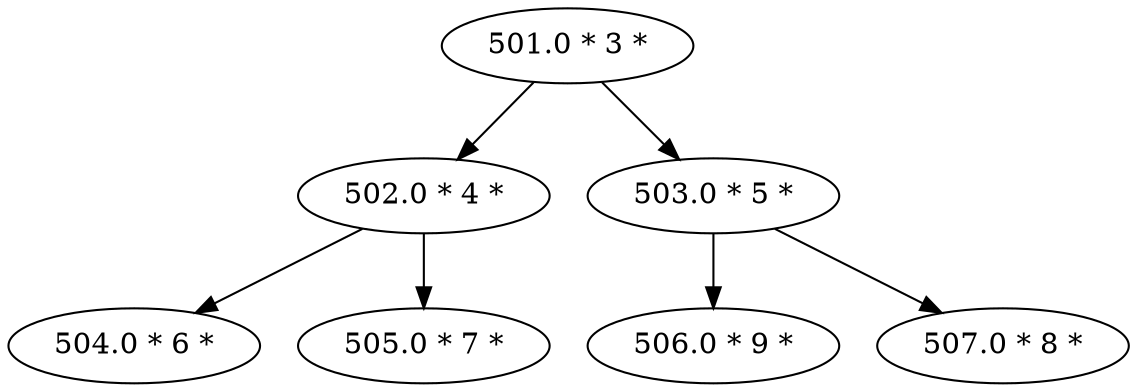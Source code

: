 digraph {
3 [label="501.0 * 3 *"];
4 [label="502.0 * 4 *"];
5 [label="503.0 * 5 *"];
6 [label="504.0 * 6 *"];
7 [label="505.0 * 7 *"];
9 [label="506.0 * 9 *"];
8 [label="507.0 * 8 *"];
3 -> 4;
3 -> 5;
4 -> 6;
4 -> 7;
5 -> 8;
5 -> 9;
}
